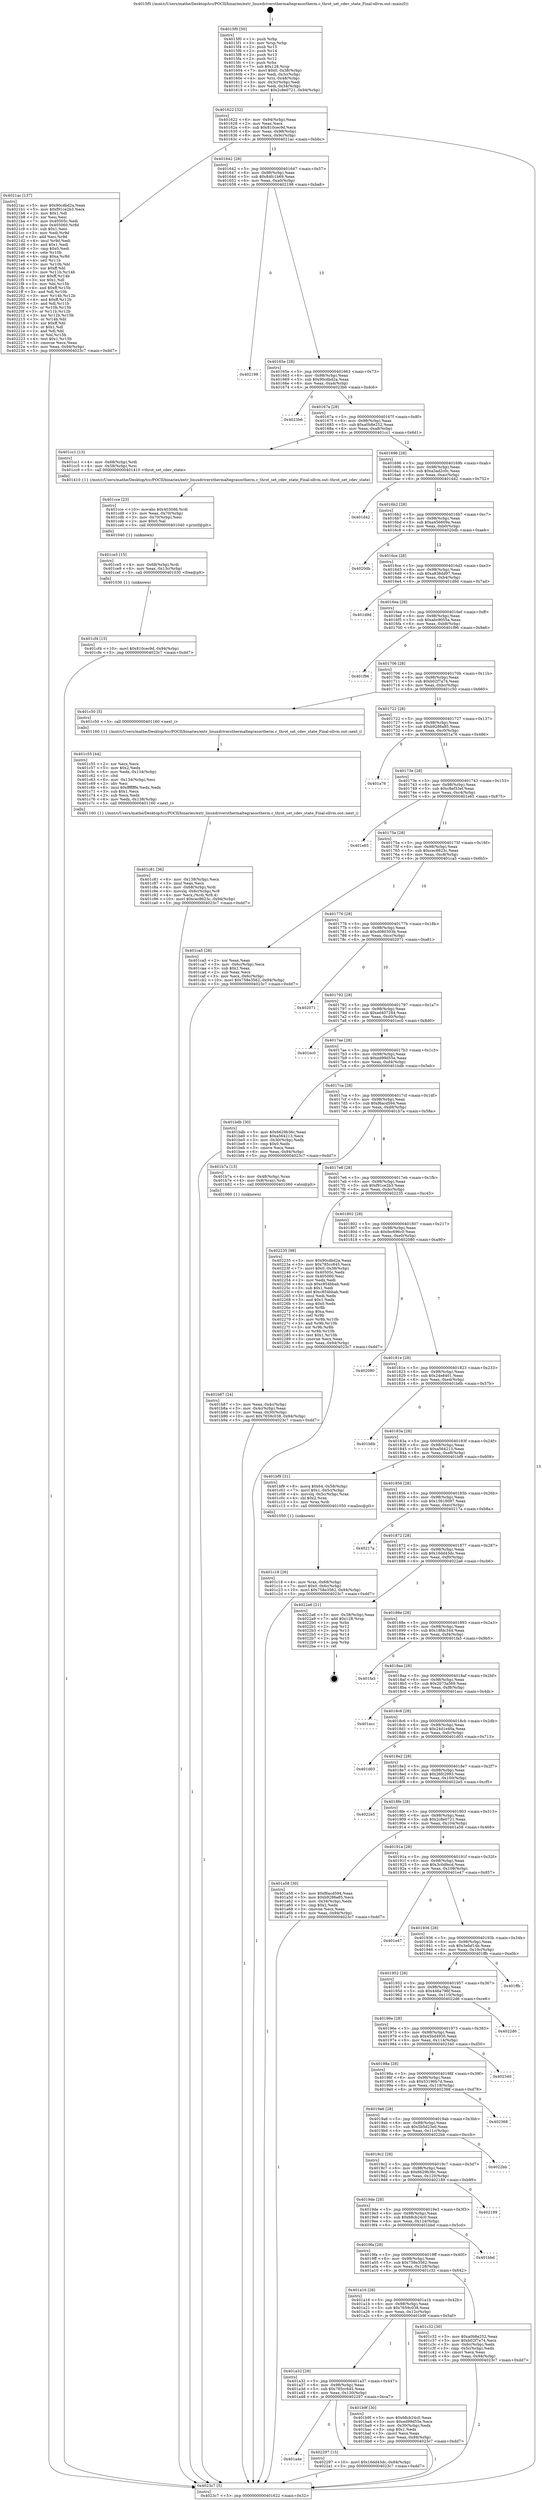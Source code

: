 digraph "0x4015f0" {
  label = "0x4015f0 (/mnt/c/Users/mathe/Desktop/tcc/POCII/binaries/extr_linuxdriversthermaltegrasoctherm.c_throt_set_cdev_state_Final-ollvm.out::main(0))"
  labelloc = "t"
  node[shape=record]

  Entry [label="",width=0.3,height=0.3,shape=circle,fillcolor=black,style=filled]
  "0x401622" [label="{
     0x401622 [32]\l
     | [instrs]\l
     &nbsp;&nbsp;0x401622 \<+6\>: mov -0x94(%rbp),%eax\l
     &nbsp;&nbsp;0x401628 \<+2\>: mov %eax,%ecx\l
     &nbsp;&nbsp;0x40162a \<+6\>: sub $0x810cec9d,%ecx\l
     &nbsp;&nbsp;0x401630 \<+6\>: mov %eax,-0x98(%rbp)\l
     &nbsp;&nbsp;0x401636 \<+6\>: mov %ecx,-0x9c(%rbp)\l
     &nbsp;&nbsp;0x40163c \<+6\>: je 00000000004021ac \<main+0xbbc\>\l
  }"]
  "0x4021ac" [label="{
     0x4021ac [137]\l
     | [instrs]\l
     &nbsp;&nbsp;0x4021ac \<+5\>: mov $0x90cdbd2a,%eax\l
     &nbsp;&nbsp;0x4021b1 \<+5\>: mov $0xf91ce2b3,%ecx\l
     &nbsp;&nbsp;0x4021b6 \<+2\>: mov $0x1,%dl\l
     &nbsp;&nbsp;0x4021b8 \<+2\>: xor %esi,%esi\l
     &nbsp;&nbsp;0x4021ba \<+7\>: mov 0x40505c,%edi\l
     &nbsp;&nbsp;0x4021c1 \<+8\>: mov 0x405060,%r8d\l
     &nbsp;&nbsp;0x4021c9 \<+3\>: sub $0x1,%esi\l
     &nbsp;&nbsp;0x4021cc \<+3\>: mov %edi,%r9d\l
     &nbsp;&nbsp;0x4021cf \<+3\>: add %esi,%r9d\l
     &nbsp;&nbsp;0x4021d2 \<+4\>: imul %r9d,%edi\l
     &nbsp;&nbsp;0x4021d6 \<+3\>: and $0x1,%edi\l
     &nbsp;&nbsp;0x4021d9 \<+3\>: cmp $0x0,%edi\l
     &nbsp;&nbsp;0x4021dc \<+4\>: sete %r10b\l
     &nbsp;&nbsp;0x4021e0 \<+4\>: cmp $0xa,%r8d\l
     &nbsp;&nbsp;0x4021e4 \<+4\>: setl %r11b\l
     &nbsp;&nbsp;0x4021e8 \<+3\>: mov %r10b,%bl\l
     &nbsp;&nbsp;0x4021eb \<+3\>: xor $0xff,%bl\l
     &nbsp;&nbsp;0x4021ee \<+3\>: mov %r11b,%r14b\l
     &nbsp;&nbsp;0x4021f1 \<+4\>: xor $0xff,%r14b\l
     &nbsp;&nbsp;0x4021f5 \<+3\>: xor $0x1,%dl\l
     &nbsp;&nbsp;0x4021f8 \<+3\>: mov %bl,%r15b\l
     &nbsp;&nbsp;0x4021fb \<+4\>: and $0xff,%r15b\l
     &nbsp;&nbsp;0x4021ff \<+3\>: and %dl,%r10b\l
     &nbsp;&nbsp;0x402202 \<+3\>: mov %r14b,%r12b\l
     &nbsp;&nbsp;0x402205 \<+4\>: and $0xff,%r12b\l
     &nbsp;&nbsp;0x402209 \<+3\>: and %dl,%r11b\l
     &nbsp;&nbsp;0x40220c \<+3\>: or %r10b,%r15b\l
     &nbsp;&nbsp;0x40220f \<+3\>: or %r11b,%r12b\l
     &nbsp;&nbsp;0x402212 \<+3\>: xor %r12b,%r15b\l
     &nbsp;&nbsp;0x402215 \<+3\>: or %r14b,%bl\l
     &nbsp;&nbsp;0x402218 \<+3\>: xor $0xff,%bl\l
     &nbsp;&nbsp;0x40221b \<+3\>: or $0x1,%dl\l
     &nbsp;&nbsp;0x40221e \<+2\>: and %dl,%bl\l
     &nbsp;&nbsp;0x402220 \<+3\>: or %bl,%r15b\l
     &nbsp;&nbsp;0x402223 \<+4\>: test $0x1,%r15b\l
     &nbsp;&nbsp;0x402227 \<+3\>: cmovne %ecx,%eax\l
     &nbsp;&nbsp;0x40222a \<+6\>: mov %eax,-0x94(%rbp)\l
     &nbsp;&nbsp;0x402230 \<+5\>: jmp 00000000004023c7 \<main+0xdd7\>\l
  }"]
  "0x401642" [label="{
     0x401642 [28]\l
     | [instrs]\l
     &nbsp;&nbsp;0x401642 \<+5\>: jmp 0000000000401647 \<main+0x57\>\l
     &nbsp;&nbsp;0x401647 \<+6\>: mov -0x98(%rbp),%eax\l
     &nbsp;&nbsp;0x40164d \<+5\>: sub $0x84fc1b69,%eax\l
     &nbsp;&nbsp;0x401652 \<+6\>: mov %eax,-0xa0(%rbp)\l
     &nbsp;&nbsp;0x401658 \<+6\>: je 0000000000402198 \<main+0xba8\>\l
  }"]
  Exit [label="",width=0.3,height=0.3,shape=circle,fillcolor=black,style=filled,peripheries=2]
  "0x402198" [label="{
     0x402198\l
  }", style=dashed]
  "0x40165e" [label="{
     0x40165e [28]\l
     | [instrs]\l
     &nbsp;&nbsp;0x40165e \<+5\>: jmp 0000000000401663 \<main+0x73\>\l
     &nbsp;&nbsp;0x401663 \<+6\>: mov -0x98(%rbp),%eax\l
     &nbsp;&nbsp;0x401669 \<+5\>: sub $0x90cdbd2a,%eax\l
     &nbsp;&nbsp;0x40166e \<+6\>: mov %eax,-0xa4(%rbp)\l
     &nbsp;&nbsp;0x401674 \<+6\>: je 00000000004023b6 \<main+0xdc6\>\l
  }"]
  "0x401a4e" [label="{
     0x401a4e\l
  }", style=dashed]
  "0x4023b6" [label="{
     0x4023b6\l
  }", style=dashed]
  "0x40167a" [label="{
     0x40167a [28]\l
     | [instrs]\l
     &nbsp;&nbsp;0x40167a \<+5\>: jmp 000000000040167f \<main+0x8f\>\l
     &nbsp;&nbsp;0x40167f \<+6\>: mov -0x98(%rbp),%eax\l
     &nbsp;&nbsp;0x401685 \<+5\>: sub $0xa0b8e252,%eax\l
     &nbsp;&nbsp;0x40168a \<+6\>: mov %eax,-0xa8(%rbp)\l
     &nbsp;&nbsp;0x401690 \<+6\>: je 0000000000401cc1 \<main+0x6d1\>\l
  }"]
  "0x402297" [label="{
     0x402297 [15]\l
     | [instrs]\l
     &nbsp;&nbsp;0x402297 \<+10\>: movl $0x16dd43dc,-0x94(%rbp)\l
     &nbsp;&nbsp;0x4022a1 \<+5\>: jmp 00000000004023c7 \<main+0xdd7\>\l
  }"]
  "0x401cc1" [label="{
     0x401cc1 [13]\l
     | [instrs]\l
     &nbsp;&nbsp;0x401cc1 \<+4\>: mov -0x68(%rbp),%rdi\l
     &nbsp;&nbsp;0x401cc5 \<+4\>: mov -0x58(%rbp),%rsi\l
     &nbsp;&nbsp;0x401cc9 \<+5\>: call 0000000000401410 \<throt_set_cdev_state\>\l
     | [calls]\l
     &nbsp;&nbsp;0x401410 \{1\} (/mnt/c/Users/mathe/Desktop/tcc/POCII/binaries/extr_linuxdriversthermaltegrasoctherm.c_throt_set_cdev_state_Final-ollvm.out::throt_set_cdev_state)\l
  }"]
  "0x401696" [label="{
     0x401696 [28]\l
     | [instrs]\l
     &nbsp;&nbsp;0x401696 \<+5\>: jmp 000000000040169b \<main+0xab\>\l
     &nbsp;&nbsp;0x40169b \<+6\>: mov -0x98(%rbp),%eax\l
     &nbsp;&nbsp;0x4016a1 \<+5\>: sub $0xa3ad2c0c,%eax\l
     &nbsp;&nbsp;0x4016a6 \<+6\>: mov %eax,-0xac(%rbp)\l
     &nbsp;&nbsp;0x4016ac \<+6\>: je 0000000000401d42 \<main+0x752\>\l
  }"]
  "0x401cf4" [label="{
     0x401cf4 [15]\l
     | [instrs]\l
     &nbsp;&nbsp;0x401cf4 \<+10\>: movl $0x810cec9d,-0x94(%rbp)\l
     &nbsp;&nbsp;0x401cfe \<+5\>: jmp 00000000004023c7 \<main+0xdd7\>\l
  }"]
  "0x401d42" [label="{
     0x401d42\l
  }", style=dashed]
  "0x4016b2" [label="{
     0x4016b2 [28]\l
     | [instrs]\l
     &nbsp;&nbsp;0x4016b2 \<+5\>: jmp 00000000004016b7 \<main+0xc7\>\l
     &nbsp;&nbsp;0x4016b7 \<+6\>: mov -0x98(%rbp),%eax\l
     &nbsp;&nbsp;0x4016bd \<+5\>: sub $0xa456609a,%eax\l
     &nbsp;&nbsp;0x4016c2 \<+6\>: mov %eax,-0xb0(%rbp)\l
     &nbsp;&nbsp;0x4016c8 \<+6\>: je 00000000004020db \<main+0xaeb\>\l
  }"]
  "0x401ce5" [label="{
     0x401ce5 [15]\l
     | [instrs]\l
     &nbsp;&nbsp;0x401ce5 \<+4\>: mov -0x68(%rbp),%rdi\l
     &nbsp;&nbsp;0x401ce9 \<+6\>: mov %eax,-0x13c(%rbp)\l
     &nbsp;&nbsp;0x401cef \<+5\>: call 0000000000401030 \<free@plt\>\l
     | [calls]\l
     &nbsp;&nbsp;0x401030 \{1\} (unknown)\l
  }"]
  "0x4020db" [label="{
     0x4020db\l
  }", style=dashed]
  "0x4016ce" [label="{
     0x4016ce [28]\l
     | [instrs]\l
     &nbsp;&nbsp;0x4016ce \<+5\>: jmp 00000000004016d3 \<main+0xe3\>\l
     &nbsp;&nbsp;0x4016d3 \<+6\>: mov -0x98(%rbp),%eax\l
     &nbsp;&nbsp;0x4016d9 \<+5\>: sub $0xa838dd97,%eax\l
     &nbsp;&nbsp;0x4016de \<+6\>: mov %eax,-0xb4(%rbp)\l
     &nbsp;&nbsp;0x4016e4 \<+6\>: je 0000000000401d9d \<main+0x7ad\>\l
  }"]
  "0x401cce" [label="{
     0x401cce [23]\l
     | [instrs]\l
     &nbsp;&nbsp;0x401cce \<+10\>: movabs $0x4030d6,%rdi\l
     &nbsp;&nbsp;0x401cd8 \<+3\>: mov %eax,-0x70(%rbp)\l
     &nbsp;&nbsp;0x401cdb \<+3\>: mov -0x70(%rbp),%esi\l
     &nbsp;&nbsp;0x401cde \<+2\>: mov $0x0,%al\l
     &nbsp;&nbsp;0x401ce0 \<+5\>: call 0000000000401040 \<printf@plt\>\l
     | [calls]\l
     &nbsp;&nbsp;0x401040 \{1\} (unknown)\l
  }"]
  "0x401d9d" [label="{
     0x401d9d\l
  }", style=dashed]
  "0x4016ea" [label="{
     0x4016ea [28]\l
     | [instrs]\l
     &nbsp;&nbsp;0x4016ea \<+5\>: jmp 00000000004016ef \<main+0xff\>\l
     &nbsp;&nbsp;0x4016ef \<+6\>: mov -0x98(%rbp),%eax\l
     &nbsp;&nbsp;0x4016f5 \<+5\>: sub $0xabc9055a,%eax\l
     &nbsp;&nbsp;0x4016fa \<+6\>: mov %eax,-0xb8(%rbp)\l
     &nbsp;&nbsp;0x401700 \<+6\>: je 0000000000401f96 \<main+0x9a6\>\l
  }"]
  "0x401c81" [label="{
     0x401c81 [36]\l
     | [instrs]\l
     &nbsp;&nbsp;0x401c81 \<+6\>: mov -0x138(%rbp),%ecx\l
     &nbsp;&nbsp;0x401c87 \<+3\>: imul %eax,%ecx\l
     &nbsp;&nbsp;0x401c8a \<+4\>: mov -0x68(%rbp),%rdi\l
     &nbsp;&nbsp;0x401c8e \<+4\>: movslq -0x6c(%rbp),%r8\l
     &nbsp;&nbsp;0x401c92 \<+4\>: mov %ecx,(%rdi,%r8,4)\l
     &nbsp;&nbsp;0x401c96 \<+10\>: movl $0xcec8623c,-0x94(%rbp)\l
     &nbsp;&nbsp;0x401ca0 \<+5\>: jmp 00000000004023c7 \<main+0xdd7\>\l
  }"]
  "0x401f96" [label="{
     0x401f96\l
  }", style=dashed]
  "0x401706" [label="{
     0x401706 [28]\l
     | [instrs]\l
     &nbsp;&nbsp;0x401706 \<+5\>: jmp 000000000040170b \<main+0x11b\>\l
     &nbsp;&nbsp;0x40170b \<+6\>: mov -0x98(%rbp),%eax\l
     &nbsp;&nbsp;0x401711 \<+5\>: sub $0xb02f7a74,%eax\l
     &nbsp;&nbsp;0x401716 \<+6\>: mov %eax,-0xbc(%rbp)\l
     &nbsp;&nbsp;0x40171c \<+6\>: je 0000000000401c50 \<main+0x660\>\l
  }"]
  "0x401c55" [label="{
     0x401c55 [44]\l
     | [instrs]\l
     &nbsp;&nbsp;0x401c55 \<+2\>: xor %ecx,%ecx\l
     &nbsp;&nbsp;0x401c57 \<+5\>: mov $0x2,%edx\l
     &nbsp;&nbsp;0x401c5c \<+6\>: mov %edx,-0x134(%rbp)\l
     &nbsp;&nbsp;0x401c62 \<+1\>: cltd\l
     &nbsp;&nbsp;0x401c63 \<+6\>: mov -0x134(%rbp),%esi\l
     &nbsp;&nbsp;0x401c69 \<+2\>: idiv %esi\l
     &nbsp;&nbsp;0x401c6b \<+6\>: imul $0xfffffffe,%edx,%edx\l
     &nbsp;&nbsp;0x401c71 \<+3\>: sub $0x1,%ecx\l
     &nbsp;&nbsp;0x401c74 \<+2\>: sub %ecx,%edx\l
     &nbsp;&nbsp;0x401c76 \<+6\>: mov %edx,-0x138(%rbp)\l
     &nbsp;&nbsp;0x401c7c \<+5\>: call 0000000000401160 \<next_i\>\l
     | [calls]\l
     &nbsp;&nbsp;0x401160 \{1\} (/mnt/c/Users/mathe/Desktop/tcc/POCII/binaries/extr_linuxdriversthermaltegrasoctherm.c_throt_set_cdev_state_Final-ollvm.out::next_i)\l
  }"]
  "0x401c50" [label="{
     0x401c50 [5]\l
     | [instrs]\l
     &nbsp;&nbsp;0x401c50 \<+5\>: call 0000000000401160 \<next_i\>\l
     | [calls]\l
     &nbsp;&nbsp;0x401160 \{1\} (/mnt/c/Users/mathe/Desktop/tcc/POCII/binaries/extr_linuxdriversthermaltegrasoctherm.c_throt_set_cdev_state_Final-ollvm.out::next_i)\l
  }"]
  "0x401722" [label="{
     0x401722 [28]\l
     | [instrs]\l
     &nbsp;&nbsp;0x401722 \<+5\>: jmp 0000000000401727 \<main+0x137\>\l
     &nbsp;&nbsp;0x401727 \<+6\>: mov -0x98(%rbp),%eax\l
     &nbsp;&nbsp;0x40172d \<+5\>: sub $0xb9286a85,%eax\l
     &nbsp;&nbsp;0x401732 \<+6\>: mov %eax,-0xc0(%rbp)\l
     &nbsp;&nbsp;0x401738 \<+6\>: je 0000000000401a76 \<main+0x486\>\l
  }"]
  "0x401c18" [label="{
     0x401c18 [26]\l
     | [instrs]\l
     &nbsp;&nbsp;0x401c18 \<+4\>: mov %rax,-0x68(%rbp)\l
     &nbsp;&nbsp;0x401c1c \<+7\>: movl $0x0,-0x6c(%rbp)\l
     &nbsp;&nbsp;0x401c23 \<+10\>: movl $0x758e3562,-0x94(%rbp)\l
     &nbsp;&nbsp;0x401c2d \<+5\>: jmp 00000000004023c7 \<main+0xdd7\>\l
  }"]
  "0x401a76" [label="{
     0x401a76\l
  }", style=dashed]
  "0x40173e" [label="{
     0x40173e [28]\l
     | [instrs]\l
     &nbsp;&nbsp;0x40173e \<+5\>: jmp 0000000000401743 \<main+0x153\>\l
     &nbsp;&nbsp;0x401743 \<+6\>: mov -0x98(%rbp),%eax\l
     &nbsp;&nbsp;0x401749 \<+5\>: sub $0xc8ef33ef,%eax\l
     &nbsp;&nbsp;0x40174e \<+6\>: mov %eax,-0xc4(%rbp)\l
     &nbsp;&nbsp;0x401754 \<+6\>: je 0000000000401e65 \<main+0x875\>\l
  }"]
  "0x401a32" [label="{
     0x401a32 [28]\l
     | [instrs]\l
     &nbsp;&nbsp;0x401a32 \<+5\>: jmp 0000000000401a37 \<main+0x447\>\l
     &nbsp;&nbsp;0x401a37 \<+6\>: mov -0x98(%rbp),%eax\l
     &nbsp;&nbsp;0x401a3d \<+5\>: sub $0x785cc845,%eax\l
     &nbsp;&nbsp;0x401a42 \<+6\>: mov %eax,-0x130(%rbp)\l
     &nbsp;&nbsp;0x401a48 \<+6\>: je 0000000000402297 \<main+0xca7\>\l
  }"]
  "0x401e65" [label="{
     0x401e65\l
  }", style=dashed]
  "0x40175a" [label="{
     0x40175a [28]\l
     | [instrs]\l
     &nbsp;&nbsp;0x40175a \<+5\>: jmp 000000000040175f \<main+0x16f\>\l
     &nbsp;&nbsp;0x40175f \<+6\>: mov -0x98(%rbp),%eax\l
     &nbsp;&nbsp;0x401765 \<+5\>: sub $0xcec8623c,%eax\l
     &nbsp;&nbsp;0x40176a \<+6\>: mov %eax,-0xc8(%rbp)\l
     &nbsp;&nbsp;0x401770 \<+6\>: je 0000000000401ca5 \<main+0x6b5\>\l
  }"]
  "0x401b9f" [label="{
     0x401b9f [30]\l
     | [instrs]\l
     &nbsp;&nbsp;0x401b9f \<+5\>: mov $0x68cb24c0,%eax\l
     &nbsp;&nbsp;0x401ba4 \<+5\>: mov $0xed99d55e,%ecx\l
     &nbsp;&nbsp;0x401ba9 \<+3\>: mov -0x30(%rbp),%edx\l
     &nbsp;&nbsp;0x401bac \<+3\>: cmp $0x1,%edx\l
     &nbsp;&nbsp;0x401baf \<+3\>: cmovl %ecx,%eax\l
     &nbsp;&nbsp;0x401bb2 \<+6\>: mov %eax,-0x94(%rbp)\l
     &nbsp;&nbsp;0x401bb8 \<+5\>: jmp 00000000004023c7 \<main+0xdd7\>\l
  }"]
  "0x401ca5" [label="{
     0x401ca5 [28]\l
     | [instrs]\l
     &nbsp;&nbsp;0x401ca5 \<+2\>: xor %eax,%eax\l
     &nbsp;&nbsp;0x401ca7 \<+3\>: mov -0x6c(%rbp),%ecx\l
     &nbsp;&nbsp;0x401caa \<+3\>: sub $0x1,%eax\l
     &nbsp;&nbsp;0x401cad \<+2\>: sub %eax,%ecx\l
     &nbsp;&nbsp;0x401caf \<+3\>: mov %ecx,-0x6c(%rbp)\l
     &nbsp;&nbsp;0x401cb2 \<+10\>: movl $0x758e3562,-0x94(%rbp)\l
     &nbsp;&nbsp;0x401cbc \<+5\>: jmp 00000000004023c7 \<main+0xdd7\>\l
  }"]
  "0x401776" [label="{
     0x401776 [28]\l
     | [instrs]\l
     &nbsp;&nbsp;0x401776 \<+5\>: jmp 000000000040177b \<main+0x18b\>\l
     &nbsp;&nbsp;0x40177b \<+6\>: mov -0x98(%rbp),%eax\l
     &nbsp;&nbsp;0x401781 \<+5\>: sub $0xd080303b,%eax\l
     &nbsp;&nbsp;0x401786 \<+6\>: mov %eax,-0xcc(%rbp)\l
     &nbsp;&nbsp;0x40178c \<+6\>: je 0000000000402071 \<main+0xa81\>\l
  }"]
  "0x401a16" [label="{
     0x401a16 [28]\l
     | [instrs]\l
     &nbsp;&nbsp;0x401a16 \<+5\>: jmp 0000000000401a1b \<main+0x42b\>\l
     &nbsp;&nbsp;0x401a1b \<+6\>: mov -0x98(%rbp),%eax\l
     &nbsp;&nbsp;0x401a21 \<+5\>: sub $0x7659c038,%eax\l
     &nbsp;&nbsp;0x401a26 \<+6\>: mov %eax,-0x12c(%rbp)\l
     &nbsp;&nbsp;0x401a2c \<+6\>: je 0000000000401b9f \<main+0x5af\>\l
  }"]
  "0x402071" [label="{
     0x402071\l
  }", style=dashed]
  "0x401792" [label="{
     0x401792 [28]\l
     | [instrs]\l
     &nbsp;&nbsp;0x401792 \<+5\>: jmp 0000000000401797 \<main+0x1a7\>\l
     &nbsp;&nbsp;0x401797 \<+6\>: mov -0x98(%rbp),%eax\l
     &nbsp;&nbsp;0x40179d \<+5\>: sub $0xed407284,%eax\l
     &nbsp;&nbsp;0x4017a2 \<+6\>: mov %eax,-0xd0(%rbp)\l
     &nbsp;&nbsp;0x4017a8 \<+6\>: je 0000000000401ec0 \<main+0x8d0\>\l
  }"]
  "0x401c32" [label="{
     0x401c32 [30]\l
     | [instrs]\l
     &nbsp;&nbsp;0x401c32 \<+5\>: mov $0xa0b8e252,%eax\l
     &nbsp;&nbsp;0x401c37 \<+5\>: mov $0xb02f7a74,%ecx\l
     &nbsp;&nbsp;0x401c3c \<+3\>: mov -0x6c(%rbp),%edx\l
     &nbsp;&nbsp;0x401c3f \<+3\>: cmp -0x5c(%rbp),%edx\l
     &nbsp;&nbsp;0x401c42 \<+3\>: cmovl %ecx,%eax\l
     &nbsp;&nbsp;0x401c45 \<+6\>: mov %eax,-0x94(%rbp)\l
     &nbsp;&nbsp;0x401c4b \<+5\>: jmp 00000000004023c7 \<main+0xdd7\>\l
  }"]
  "0x401ec0" [label="{
     0x401ec0\l
  }", style=dashed]
  "0x4017ae" [label="{
     0x4017ae [28]\l
     | [instrs]\l
     &nbsp;&nbsp;0x4017ae \<+5\>: jmp 00000000004017b3 \<main+0x1c3\>\l
     &nbsp;&nbsp;0x4017b3 \<+6\>: mov -0x98(%rbp),%eax\l
     &nbsp;&nbsp;0x4017b9 \<+5\>: sub $0xed99d55e,%eax\l
     &nbsp;&nbsp;0x4017be \<+6\>: mov %eax,-0xd4(%rbp)\l
     &nbsp;&nbsp;0x4017c4 \<+6\>: je 0000000000401bdb \<main+0x5eb\>\l
  }"]
  "0x4019fa" [label="{
     0x4019fa [28]\l
     | [instrs]\l
     &nbsp;&nbsp;0x4019fa \<+5\>: jmp 00000000004019ff \<main+0x40f\>\l
     &nbsp;&nbsp;0x4019ff \<+6\>: mov -0x98(%rbp),%eax\l
     &nbsp;&nbsp;0x401a05 \<+5\>: sub $0x758e3562,%eax\l
     &nbsp;&nbsp;0x401a0a \<+6\>: mov %eax,-0x128(%rbp)\l
     &nbsp;&nbsp;0x401a10 \<+6\>: je 0000000000401c32 \<main+0x642\>\l
  }"]
  "0x401bdb" [label="{
     0x401bdb [30]\l
     | [instrs]\l
     &nbsp;&nbsp;0x401bdb \<+5\>: mov $0x6629b36c,%eax\l
     &nbsp;&nbsp;0x401be0 \<+5\>: mov $0xa564213,%ecx\l
     &nbsp;&nbsp;0x401be5 \<+3\>: mov -0x30(%rbp),%edx\l
     &nbsp;&nbsp;0x401be8 \<+3\>: cmp $0x0,%edx\l
     &nbsp;&nbsp;0x401beb \<+3\>: cmove %ecx,%eax\l
     &nbsp;&nbsp;0x401bee \<+6\>: mov %eax,-0x94(%rbp)\l
     &nbsp;&nbsp;0x401bf4 \<+5\>: jmp 00000000004023c7 \<main+0xdd7\>\l
  }"]
  "0x4017ca" [label="{
     0x4017ca [28]\l
     | [instrs]\l
     &nbsp;&nbsp;0x4017ca \<+5\>: jmp 00000000004017cf \<main+0x1df\>\l
     &nbsp;&nbsp;0x4017cf \<+6\>: mov -0x98(%rbp),%eax\l
     &nbsp;&nbsp;0x4017d5 \<+5\>: sub $0xf6acd594,%eax\l
     &nbsp;&nbsp;0x4017da \<+6\>: mov %eax,-0xd8(%rbp)\l
     &nbsp;&nbsp;0x4017e0 \<+6\>: je 0000000000401b7a \<main+0x58a\>\l
  }"]
  "0x401bbd" [label="{
     0x401bbd\l
  }", style=dashed]
  "0x401b7a" [label="{
     0x401b7a [13]\l
     | [instrs]\l
     &nbsp;&nbsp;0x401b7a \<+4\>: mov -0x48(%rbp),%rax\l
     &nbsp;&nbsp;0x401b7e \<+4\>: mov 0x8(%rax),%rdi\l
     &nbsp;&nbsp;0x401b82 \<+5\>: call 0000000000401060 \<atoi@plt\>\l
     | [calls]\l
     &nbsp;&nbsp;0x401060 \{1\} (unknown)\l
  }"]
  "0x4017e6" [label="{
     0x4017e6 [28]\l
     | [instrs]\l
     &nbsp;&nbsp;0x4017e6 \<+5\>: jmp 00000000004017eb \<main+0x1fb\>\l
     &nbsp;&nbsp;0x4017eb \<+6\>: mov -0x98(%rbp),%eax\l
     &nbsp;&nbsp;0x4017f1 \<+5\>: sub $0xf91ce2b3,%eax\l
     &nbsp;&nbsp;0x4017f6 \<+6\>: mov %eax,-0xdc(%rbp)\l
     &nbsp;&nbsp;0x4017fc \<+6\>: je 0000000000402235 \<main+0xc45\>\l
  }"]
  "0x4019de" [label="{
     0x4019de [28]\l
     | [instrs]\l
     &nbsp;&nbsp;0x4019de \<+5\>: jmp 00000000004019e3 \<main+0x3f3\>\l
     &nbsp;&nbsp;0x4019e3 \<+6\>: mov -0x98(%rbp),%eax\l
     &nbsp;&nbsp;0x4019e9 \<+5\>: sub $0x68cb24c0,%eax\l
     &nbsp;&nbsp;0x4019ee \<+6\>: mov %eax,-0x124(%rbp)\l
     &nbsp;&nbsp;0x4019f4 \<+6\>: je 0000000000401bbd \<main+0x5cd\>\l
  }"]
  "0x402235" [label="{
     0x402235 [98]\l
     | [instrs]\l
     &nbsp;&nbsp;0x402235 \<+5\>: mov $0x90cdbd2a,%eax\l
     &nbsp;&nbsp;0x40223a \<+5\>: mov $0x785cc845,%ecx\l
     &nbsp;&nbsp;0x40223f \<+7\>: movl $0x0,-0x38(%rbp)\l
     &nbsp;&nbsp;0x402246 \<+7\>: mov 0x40505c,%edx\l
     &nbsp;&nbsp;0x40224d \<+7\>: mov 0x405060,%esi\l
     &nbsp;&nbsp;0x402254 \<+2\>: mov %edx,%edi\l
     &nbsp;&nbsp;0x402256 \<+6\>: sub $0xc854bbab,%edi\l
     &nbsp;&nbsp;0x40225c \<+3\>: sub $0x1,%edi\l
     &nbsp;&nbsp;0x40225f \<+6\>: add $0xc854bbab,%edi\l
     &nbsp;&nbsp;0x402265 \<+3\>: imul %edi,%edx\l
     &nbsp;&nbsp;0x402268 \<+3\>: and $0x1,%edx\l
     &nbsp;&nbsp;0x40226b \<+3\>: cmp $0x0,%edx\l
     &nbsp;&nbsp;0x40226e \<+4\>: sete %r8b\l
     &nbsp;&nbsp;0x402272 \<+3\>: cmp $0xa,%esi\l
     &nbsp;&nbsp;0x402275 \<+4\>: setl %r9b\l
     &nbsp;&nbsp;0x402279 \<+3\>: mov %r8b,%r10b\l
     &nbsp;&nbsp;0x40227c \<+3\>: and %r9b,%r10b\l
     &nbsp;&nbsp;0x40227f \<+3\>: xor %r9b,%r8b\l
     &nbsp;&nbsp;0x402282 \<+3\>: or %r8b,%r10b\l
     &nbsp;&nbsp;0x402285 \<+4\>: test $0x1,%r10b\l
     &nbsp;&nbsp;0x402289 \<+3\>: cmovne %ecx,%eax\l
     &nbsp;&nbsp;0x40228c \<+6\>: mov %eax,-0x94(%rbp)\l
     &nbsp;&nbsp;0x402292 \<+5\>: jmp 00000000004023c7 \<main+0xdd7\>\l
  }"]
  "0x401802" [label="{
     0x401802 [28]\l
     | [instrs]\l
     &nbsp;&nbsp;0x401802 \<+5\>: jmp 0000000000401807 \<main+0x217\>\l
     &nbsp;&nbsp;0x401807 \<+6\>: mov -0x98(%rbp),%eax\l
     &nbsp;&nbsp;0x40180d \<+5\>: sub $0xfec696c0,%eax\l
     &nbsp;&nbsp;0x401812 \<+6\>: mov %eax,-0xe0(%rbp)\l
     &nbsp;&nbsp;0x401818 \<+6\>: je 0000000000402080 \<main+0xa90\>\l
  }"]
  "0x402189" [label="{
     0x402189\l
  }", style=dashed]
  "0x402080" [label="{
     0x402080\l
  }", style=dashed]
  "0x40181e" [label="{
     0x40181e [28]\l
     | [instrs]\l
     &nbsp;&nbsp;0x40181e \<+5\>: jmp 0000000000401823 \<main+0x233\>\l
     &nbsp;&nbsp;0x401823 \<+6\>: mov -0x98(%rbp),%eax\l
     &nbsp;&nbsp;0x401829 \<+5\>: sub $0x24e8401,%eax\l
     &nbsp;&nbsp;0x40182e \<+6\>: mov %eax,-0xe4(%rbp)\l
     &nbsp;&nbsp;0x401834 \<+6\>: je 0000000000401b6b \<main+0x57b\>\l
  }"]
  "0x4019c2" [label="{
     0x4019c2 [28]\l
     | [instrs]\l
     &nbsp;&nbsp;0x4019c2 \<+5\>: jmp 00000000004019c7 \<main+0x3d7\>\l
     &nbsp;&nbsp;0x4019c7 \<+6\>: mov -0x98(%rbp),%eax\l
     &nbsp;&nbsp;0x4019cd \<+5\>: sub $0x6629b36c,%eax\l
     &nbsp;&nbsp;0x4019d2 \<+6\>: mov %eax,-0x120(%rbp)\l
     &nbsp;&nbsp;0x4019d8 \<+6\>: je 0000000000402189 \<main+0xb99\>\l
  }"]
  "0x401b6b" [label="{
     0x401b6b\l
  }", style=dashed]
  "0x40183a" [label="{
     0x40183a [28]\l
     | [instrs]\l
     &nbsp;&nbsp;0x40183a \<+5\>: jmp 000000000040183f \<main+0x24f\>\l
     &nbsp;&nbsp;0x40183f \<+6\>: mov -0x98(%rbp),%eax\l
     &nbsp;&nbsp;0x401845 \<+5\>: sub $0xa564213,%eax\l
     &nbsp;&nbsp;0x40184a \<+6\>: mov %eax,-0xe8(%rbp)\l
     &nbsp;&nbsp;0x401850 \<+6\>: je 0000000000401bf9 \<main+0x609\>\l
  }"]
  "0x4022bb" [label="{
     0x4022bb\l
  }", style=dashed]
  "0x401bf9" [label="{
     0x401bf9 [31]\l
     | [instrs]\l
     &nbsp;&nbsp;0x401bf9 \<+8\>: movq $0x64,-0x58(%rbp)\l
     &nbsp;&nbsp;0x401c01 \<+7\>: movl $0x1,-0x5c(%rbp)\l
     &nbsp;&nbsp;0x401c08 \<+4\>: movslq -0x5c(%rbp),%rax\l
     &nbsp;&nbsp;0x401c0c \<+4\>: shl $0x2,%rax\l
     &nbsp;&nbsp;0x401c10 \<+3\>: mov %rax,%rdi\l
     &nbsp;&nbsp;0x401c13 \<+5\>: call 0000000000401050 \<malloc@plt\>\l
     | [calls]\l
     &nbsp;&nbsp;0x401050 \{1\} (unknown)\l
  }"]
  "0x401856" [label="{
     0x401856 [28]\l
     | [instrs]\l
     &nbsp;&nbsp;0x401856 \<+5\>: jmp 000000000040185b \<main+0x26b\>\l
     &nbsp;&nbsp;0x40185b \<+6\>: mov -0x98(%rbp),%eax\l
     &nbsp;&nbsp;0x401861 \<+5\>: sub $0x15618097,%eax\l
     &nbsp;&nbsp;0x401866 \<+6\>: mov %eax,-0xec(%rbp)\l
     &nbsp;&nbsp;0x40186c \<+6\>: je 000000000040217a \<main+0xb8a\>\l
  }"]
  "0x4019a6" [label="{
     0x4019a6 [28]\l
     | [instrs]\l
     &nbsp;&nbsp;0x4019a6 \<+5\>: jmp 00000000004019ab \<main+0x3bb\>\l
     &nbsp;&nbsp;0x4019ab \<+6\>: mov -0x98(%rbp),%eax\l
     &nbsp;&nbsp;0x4019b1 \<+5\>: sub $0x5b5d23e0,%eax\l
     &nbsp;&nbsp;0x4019b6 \<+6\>: mov %eax,-0x11c(%rbp)\l
     &nbsp;&nbsp;0x4019bc \<+6\>: je 00000000004022bb \<main+0xccb\>\l
  }"]
  "0x40217a" [label="{
     0x40217a\l
  }", style=dashed]
  "0x401872" [label="{
     0x401872 [28]\l
     | [instrs]\l
     &nbsp;&nbsp;0x401872 \<+5\>: jmp 0000000000401877 \<main+0x287\>\l
     &nbsp;&nbsp;0x401877 \<+6\>: mov -0x98(%rbp),%eax\l
     &nbsp;&nbsp;0x40187d \<+5\>: sub $0x16dd43dc,%eax\l
     &nbsp;&nbsp;0x401882 \<+6\>: mov %eax,-0xf0(%rbp)\l
     &nbsp;&nbsp;0x401888 \<+6\>: je 00000000004022a6 \<main+0xcb6\>\l
  }"]
  "0x402368" [label="{
     0x402368\l
  }", style=dashed]
  "0x4022a6" [label="{
     0x4022a6 [21]\l
     | [instrs]\l
     &nbsp;&nbsp;0x4022a6 \<+3\>: mov -0x38(%rbp),%eax\l
     &nbsp;&nbsp;0x4022a9 \<+7\>: add $0x128,%rsp\l
     &nbsp;&nbsp;0x4022b0 \<+1\>: pop %rbx\l
     &nbsp;&nbsp;0x4022b1 \<+2\>: pop %r12\l
     &nbsp;&nbsp;0x4022b3 \<+2\>: pop %r13\l
     &nbsp;&nbsp;0x4022b5 \<+2\>: pop %r14\l
     &nbsp;&nbsp;0x4022b7 \<+2\>: pop %r15\l
     &nbsp;&nbsp;0x4022b9 \<+1\>: pop %rbp\l
     &nbsp;&nbsp;0x4022ba \<+1\>: ret\l
  }"]
  "0x40188e" [label="{
     0x40188e [28]\l
     | [instrs]\l
     &nbsp;&nbsp;0x40188e \<+5\>: jmp 0000000000401893 \<main+0x2a3\>\l
     &nbsp;&nbsp;0x401893 \<+6\>: mov -0x98(%rbp),%eax\l
     &nbsp;&nbsp;0x401899 \<+5\>: sub $0x18fdc344,%eax\l
     &nbsp;&nbsp;0x40189e \<+6\>: mov %eax,-0xf4(%rbp)\l
     &nbsp;&nbsp;0x4018a4 \<+6\>: je 0000000000401fa5 \<main+0x9b5\>\l
  }"]
  "0x40198a" [label="{
     0x40198a [28]\l
     | [instrs]\l
     &nbsp;&nbsp;0x40198a \<+5\>: jmp 000000000040198f \<main+0x39f\>\l
     &nbsp;&nbsp;0x40198f \<+6\>: mov -0x98(%rbp),%eax\l
     &nbsp;&nbsp;0x401995 \<+5\>: sub $0x53196b7d,%eax\l
     &nbsp;&nbsp;0x40199a \<+6\>: mov %eax,-0x118(%rbp)\l
     &nbsp;&nbsp;0x4019a0 \<+6\>: je 0000000000402368 \<main+0xd78\>\l
  }"]
  "0x401fa5" [label="{
     0x401fa5\l
  }", style=dashed]
  "0x4018aa" [label="{
     0x4018aa [28]\l
     | [instrs]\l
     &nbsp;&nbsp;0x4018aa \<+5\>: jmp 00000000004018af \<main+0x2bf\>\l
     &nbsp;&nbsp;0x4018af \<+6\>: mov -0x98(%rbp),%eax\l
     &nbsp;&nbsp;0x4018b5 \<+5\>: sub $0x2073a569,%eax\l
     &nbsp;&nbsp;0x4018ba \<+6\>: mov %eax,-0xf8(%rbp)\l
     &nbsp;&nbsp;0x4018c0 \<+6\>: je 0000000000401acc \<main+0x4dc\>\l
  }"]
  "0x402340" [label="{
     0x402340\l
  }", style=dashed]
  "0x401acc" [label="{
     0x401acc\l
  }", style=dashed]
  "0x4018c6" [label="{
     0x4018c6 [28]\l
     | [instrs]\l
     &nbsp;&nbsp;0x4018c6 \<+5\>: jmp 00000000004018cb \<main+0x2db\>\l
     &nbsp;&nbsp;0x4018cb \<+6\>: mov -0x98(%rbp),%eax\l
     &nbsp;&nbsp;0x4018d1 \<+5\>: sub $0x24d1e40a,%eax\l
     &nbsp;&nbsp;0x4018d6 \<+6\>: mov %eax,-0xfc(%rbp)\l
     &nbsp;&nbsp;0x4018dc \<+6\>: je 0000000000401d03 \<main+0x713\>\l
  }"]
  "0x40196e" [label="{
     0x40196e [28]\l
     | [instrs]\l
     &nbsp;&nbsp;0x40196e \<+5\>: jmp 0000000000401973 \<main+0x383\>\l
     &nbsp;&nbsp;0x401973 \<+6\>: mov -0x98(%rbp),%eax\l
     &nbsp;&nbsp;0x401979 \<+5\>: sub $0x45bd4930,%eax\l
     &nbsp;&nbsp;0x40197e \<+6\>: mov %eax,-0x114(%rbp)\l
     &nbsp;&nbsp;0x401984 \<+6\>: je 0000000000402340 \<main+0xd50\>\l
  }"]
  "0x401d03" [label="{
     0x401d03\l
  }", style=dashed]
  "0x4018e2" [label="{
     0x4018e2 [28]\l
     | [instrs]\l
     &nbsp;&nbsp;0x4018e2 \<+5\>: jmp 00000000004018e7 \<main+0x2f7\>\l
     &nbsp;&nbsp;0x4018e7 \<+6\>: mov -0x98(%rbp),%eax\l
     &nbsp;&nbsp;0x4018ed \<+5\>: sub $0x26fc2993,%eax\l
     &nbsp;&nbsp;0x4018f2 \<+6\>: mov %eax,-0x100(%rbp)\l
     &nbsp;&nbsp;0x4018f8 \<+6\>: je 00000000004022e5 \<main+0xcf5\>\l
  }"]
  "0x4022d6" [label="{
     0x4022d6\l
  }", style=dashed]
  "0x4022e5" [label="{
     0x4022e5\l
  }", style=dashed]
  "0x4018fe" [label="{
     0x4018fe [28]\l
     | [instrs]\l
     &nbsp;&nbsp;0x4018fe \<+5\>: jmp 0000000000401903 \<main+0x313\>\l
     &nbsp;&nbsp;0x401903 \<+6\>: mov -0x98(%rbp),%eax\l
     &nbsp;&nbsp;0x401909 \<+5\>: sub $0x2c8e0721,%eax\l
     &nbsp;&nbsp;0x40190e \<+6\>: mov %eax,-0x104(%rbp)\l
     &nbsp;&nbsp;0x401914 \<+6\>: je 0000000000401a58 \<main+0x468\>\l
  }"]
  "0x401952" [label="{
     0x401952 [28]\l
     | [instrs]\l
     &nbsp;&nbsp;0x401952 \<+5\>: jmp 0000000000401957 \<main+0x367\>\l
     &nbsp;&nbsp;0x401957 \<+6\>: mov -0x98(%rbp),%eax\l
     &nbsp;&nbsp;0x40195d \<+5\>: sub $0x446a796f,%eax\l
     &nbsp;&nbsp;0x401962 \<+6\>: mov %eax,-0x110(%rbp)\l
     &nbsp;&nbsp;0x401968 \<+6\>: je 00000000004022d6 \<main+0xce6\>\l
  }"]
  "0x401a58" [label="{
     0x401a58 [30]\l
     | [instrs]\l
     &nbsp;&nbsp;0x401a58 \<+5\>: mov $0xf6acd594,%eax\l
     &nbsp;&nbsp;0x401a5d \<+5\>: mov $0xb9286a85,%ecx\l
     &nbsp;&nbsp;0x401a62 \<+3\>: mov -0x34(%rbp),%edx\l
     &nbsp;&nbsp;0x401a65 \<+3\>: cmp $0x2,%edx\l
     &nbsp;&nbsp;0x401a68 \<+3\>: cmovne %ecx,%eax\l
     &nbsp;&nbsp;0x401a6b \<+6\>: mov %eax,-0x94(%rbp)\l
     &nbsp;&nbsp;0x401a71 \<+5\>: jmp 00000000004023c7 \<main+0xdd7\>\l
  }"]
  "0x40191a" [label="{
     0x40191a [28]\l
     | [instrs]\l
     &nbsp;&nbsp;0x40191a \<+5\>: jmp 000000000040191f \<main+0x32f\>\l
     &nbsp;&nbsp;0x40191f \<+6\>: mov -0x98(%rbp),%eax\l
     &nbsp;&nbsp;0x401925 \<+5\>: sub $0x3c0dfecd,%eax\l
     &nbsp;&nbsp;0x40192a \<+6\>: mov %eax,-0x108(%rbp)\l
     &nbsp;&nbsp;0x401930 \<+6\>: je 0000000000401e47 \<main+0x857\>\l
  }"]
  "0x4023c7" [label="{
     0x4023c7 [5]\l
     | [instrs]\l
     &nbsp;&nbsp;0x4023c7 \<+5\>: jmp 0000000000401622 \<main+0x32\>\l
  }"]
  "0x4015f0" [label="{
     0x4015f0 [50]\l
     | [instrs]\l
     &nbsp;&nbsp;0x4015f0 \<+1\>: push %rbp\l
     &nbsp;&nbsp;0x4015f1 \<+3\>: mov %rsp,%rbp\l
     &nbsp;&nbsp;0x4015f4 \<+2\>: push %r15\l
     &nbsp;&nbsp;0x4015f6 \<+2\>: push %r14\l
     &nbsp;&nbsp;0x4015f8 \<+2\>: push %r13\l
     &nbsp;&nbsp;0x4015fa \<+2\>: push %r12\l
     &nbsp;&nbsp;0x4015fc \<+1\>: push %rbx\l
     &nbsp;&nbsp;0x4015fd \<+7\>: sub $0x128,%rsp\l
     &nbsp;&nbsp;0x401604 \<+7\>: movl $0x0,-0x38(%rbp)\l
     &nbsp;&nbsp;0x40160b \<+3\>: mov %edi,-0x3c(%rbp)\l
     &nbsp;&nbsp;0x40160e \<+4\>: mov %rsi,-0x48(%rbp)\l
     &nbsp;&nbsp;0x401612 \<+3\>: mov -0x3c(%rbp),%edi\l
     &nbsp;&nbsp;0x401615 \<+3\>: mov %edi,-0x34(%rbp)\l
     &nbsp;&nbsp;0x401618 \<+10\>: movl $0x2c8e0721,-0x94(%rbp)\l
  }"]
  "0x401b87" [label="{
     0x401b87 [24]\l
     | [instrs]\l
     &nbsp;&nbsp;0x401b87 \<+3\>: mov %eax,-0x4c(%rbp)\l
     &nbsp;&nbsp;0x401b8a \<+3\>: mov -0x4c(%rbp),%eax\l
     &nbsp;&nbsp;0x401b8d \<+3\>: mov %eax,-0x30(%rbp)\l
     &nbsp;&nbsp;0x401b90 \<+10\>: movl $0x7659c038,-0x94(%rbp)\l
     &nbsp;&nbsp;0x401b9a \<+5\>: jmp 00000000004023c7 \<main+0xdd7\>\l
  }"]
  "0x401ffb" [label="{
     0x401ffb\l
  }", style=dashed]
  "0x401e47" [label="{
     0x401e47\l
  }", style=dashed]
  "0x401936" [label="{
     0x401936 [28]\l
     | [instrs]\l
     &nbsp;&nbsp;0x401936 \<+5\>: jmp 000000000040193b \<main+0x34b\>\l
     &nbsp;&nbsp;0x40193b \<+6\>: mov -0x98(%rbp),%eax\l
     &nbsp;&nbsp;0x401941 \<+5\>: sub $0x3efaf14b,%eax\l
     &nbsp;&nbsp;0x401946 \<+6\>: mov %eax,-0x10c(%rbp)\l
     &nbsp;&nbsp;0x40194c \<+6\>: je 0000000000401ffb \<main+0xa0b\>\l
  }"]
  Entry -> "0x4015f0" [label=" 1"]
  "0x401622" -> "0x4021ac" [label=" 1"]
  "0x401622" -> "0x401642" [label=" 13"]
  "0x4022a6" -> Exit [label=" 1"]
  "0x401642" -> "0x402198" [label=" 0"]
  "0x401642" -> "0x40165e" [label=" 13"]
  "0x402297" -> "0x4023c7" [label=" 1"]
  "0x40165e" -> "0x4023b6" [label=" 0"]
  "0x40165e" -> "0x40167a" [label=" 13"]
  "0x401a32" -> "0x401a4e" [label=" 0"]
  "0x40167a" -> "0x401cc1" [label=" 1"]
  "0x40167a" -> "0x401696" [label=" 12"]
  "0x401a32" -> "0x402297" [label=" 1"]
  "0x401696" -> "0x401d42" [label=" 0"]
  "0x401696" -> "0x4016b2" [label=" 12"]
  "0x402235" -> "0x4023c7" [label=" 1"]
  "0x4016b2" -> "0x4020db" [label=" 0"]
  "0x4016b2" -> "0x4016ce" [label=" 12"]
  "0x4021ac" -> "0x4023c7" [label=" 1"]
  "0x4016ce" -> "0x401d9d" [label=" 0"]
  "0x4016ce" -> "0x4016ea" [label=" 12"]
  "0x401cf4" -> "0x4023c7" [label=" 1"]
  "0x4016ea" -> "0x401f96" [label=" 0"]
  "0x4016ea" -> "0x401706" [label=" 12"]
  "0x401ce5" -> "0x401cf4" [label=" 1"]
  "0x401706" -> "0x401c50" [label=" 1"]
  "0x401706" -> "0x401722" [label=" 11"]
  "0x401cce" -> "0x401ce5" [label=" 1"]
  "0x401722" -> "0x401a76" [label=" 0"]
  "0x401722" -> "0x40173e" [label=" 11"]
  "0x401cc1" -> "0x401cce" [label=" 1"]
  "0x40173e" -> "0x401e65" [label=" 0"]
  "0x40173e" -> "0x40175a" [label=" 11"]
  "0x401ca5" -> "0x4023c7" [label=" 1"]
  "0x40175a" -> "0x401ca5" [label=" 1"]
  "0x40175a" -> "0x401776" [label=" 10"]
  "0x401c81" -> "0x4023c7" [label=" 1"]
  "0x401776" -> "0x402071" [label=" 0"]
  "0x401776" -> "0x401792" [label=" 10"]
  "0x401c50" -> "0x401c55" [label=" 1"]
  "0x401792" -> "0x401ec0" [label=" 0"]
  "0x401792" -> "0x4017ae" [label=" 10"]
  "0x401c32" -> "0x4023c7" [label=" 2"]
  "0x4017ae" -> "0x401bdb" [label=" 1"]
  "0x4017ae" -> "0x4017ca" [label=" 9"]
  "0x401bf9" -> "0x401c18" [label=" 1"]
  "0x4017ca" -> "0x401b7a" [label=" 1"]
  "0x4017ca" -> "0x4017e6" [label=" 8"]
  "0x401bdb" -> "0x4023c7" [label=" 1"]
  "0x4017e6" -> "0x402235" [label=" 1"]
  "0x4017e6" -> "0x401802" [label=" 7"]
  "0x401a16" -> "0x401a32" [label=" 1"]
  "0x401802" -> "0x402080" [label=" 0"]
  "0x401802" -> "0x40181e" [label=" 7"]
  "0x401a16" -> "0x401b9f" [label=" 1"]
  "0x40181e" -> "0x401b6b" [label=" 0"]
  "0x40181e" -> "0x40183a" [label=" 7"]
  "0x4019fa" -> "0x401a16" [label=" 2"]
  "0x40183a" -> "0x401bf9" [label=" 1"]
  "0x40183a" -> "0x401856" [label=" 6"]
  "0x4019fa" -> "0x401c32" [label=" 2"]
  "0x401856" -> "0x40217a" [label=" 0"]
  "0x401856" -> "0x401872" [label=" 6"]
  "0x4019de" -> "0x4019fa" [label=" 4"]
  "0x401872" -> "0x4022a6" [label=" 1"]
  "0x401872" -> "0x40188e" [label=" 5"]
  "0x4019de" -> "0x401bbd" [label=" 0"]
  "0x40188e" -> "0x401fa5" [label=" 0"]
  "0x40188e" -> "0x4018aa" [label=" 5"]
  "0x4019c2" -> "0x4019de" [label=" 4"]
  "0x4018aa" -> "0x401acc" [label=" 0"]
  "0x4018aa" -> "0x4018c6" [label=" 5"]
  "0x4019c2" -> "0x402189" [label=" 0"]
  "0x4018c6" -> "0x401d03" [label=" 0"]
  "0x4018c6" -> "0x4018e2" [label=" 5"]
  "0x4019a6" -> "0x4019c2" [label=" 4"]
  "0x4018e2" -> "0x4022e5" [label=" 0"]
  "0x4018e2" -> "0x4018fe" [label=" 5"]
  "0x4019a6" -> "0x4022bb" [label=" 0"]
  "0x4018fe" -> "0x401a58" [label=" 1"]
  "0x4018fe" -> "0x40191a" [label=" 4"]
  "0x401a58" -> "0x4023c7" [label=" 1"]
  "0x4015f0" -> "0x401622" [label=" 1"]
  "0x4023c7" -> "0x401622" [label=" 13"]
  "0x401b7a" -> "0x401b87" [label=" 1"]
  "0x401b87" -> "0x4023c7" [label=" 1"]
  "0x40198a" -> "0x4019a6" [label=" 4"]
  "0x40191a" -> "0x401e47" [label=" 0"]
  "0x40191a" -> "0x401936" [label=" 4"]
  "0x40198a" -> "0x402368" [label=" 0"]
  "0x401936" -> "0x401ffb" [label=" 0"]
  "0x401936" -> "0x401952" [label=" 4"]
  "0x401c18" -> "0x4023c7" [label=" 1"]
  "0x401952" -> "0x4022d6" [label=" 0"]
  "0x401952" -> "0x40196e" [label=" 4"]
  "0x401c55" -> "0x401c81" [label=" 1"]
  "0x40196e" -> "0x402340" [label=" 0"]
  "0x40196e" -> "0x40198a" [label=" 4"]
  "0x401b9f" -> "0x4023c7" [label=" 1"]
}
